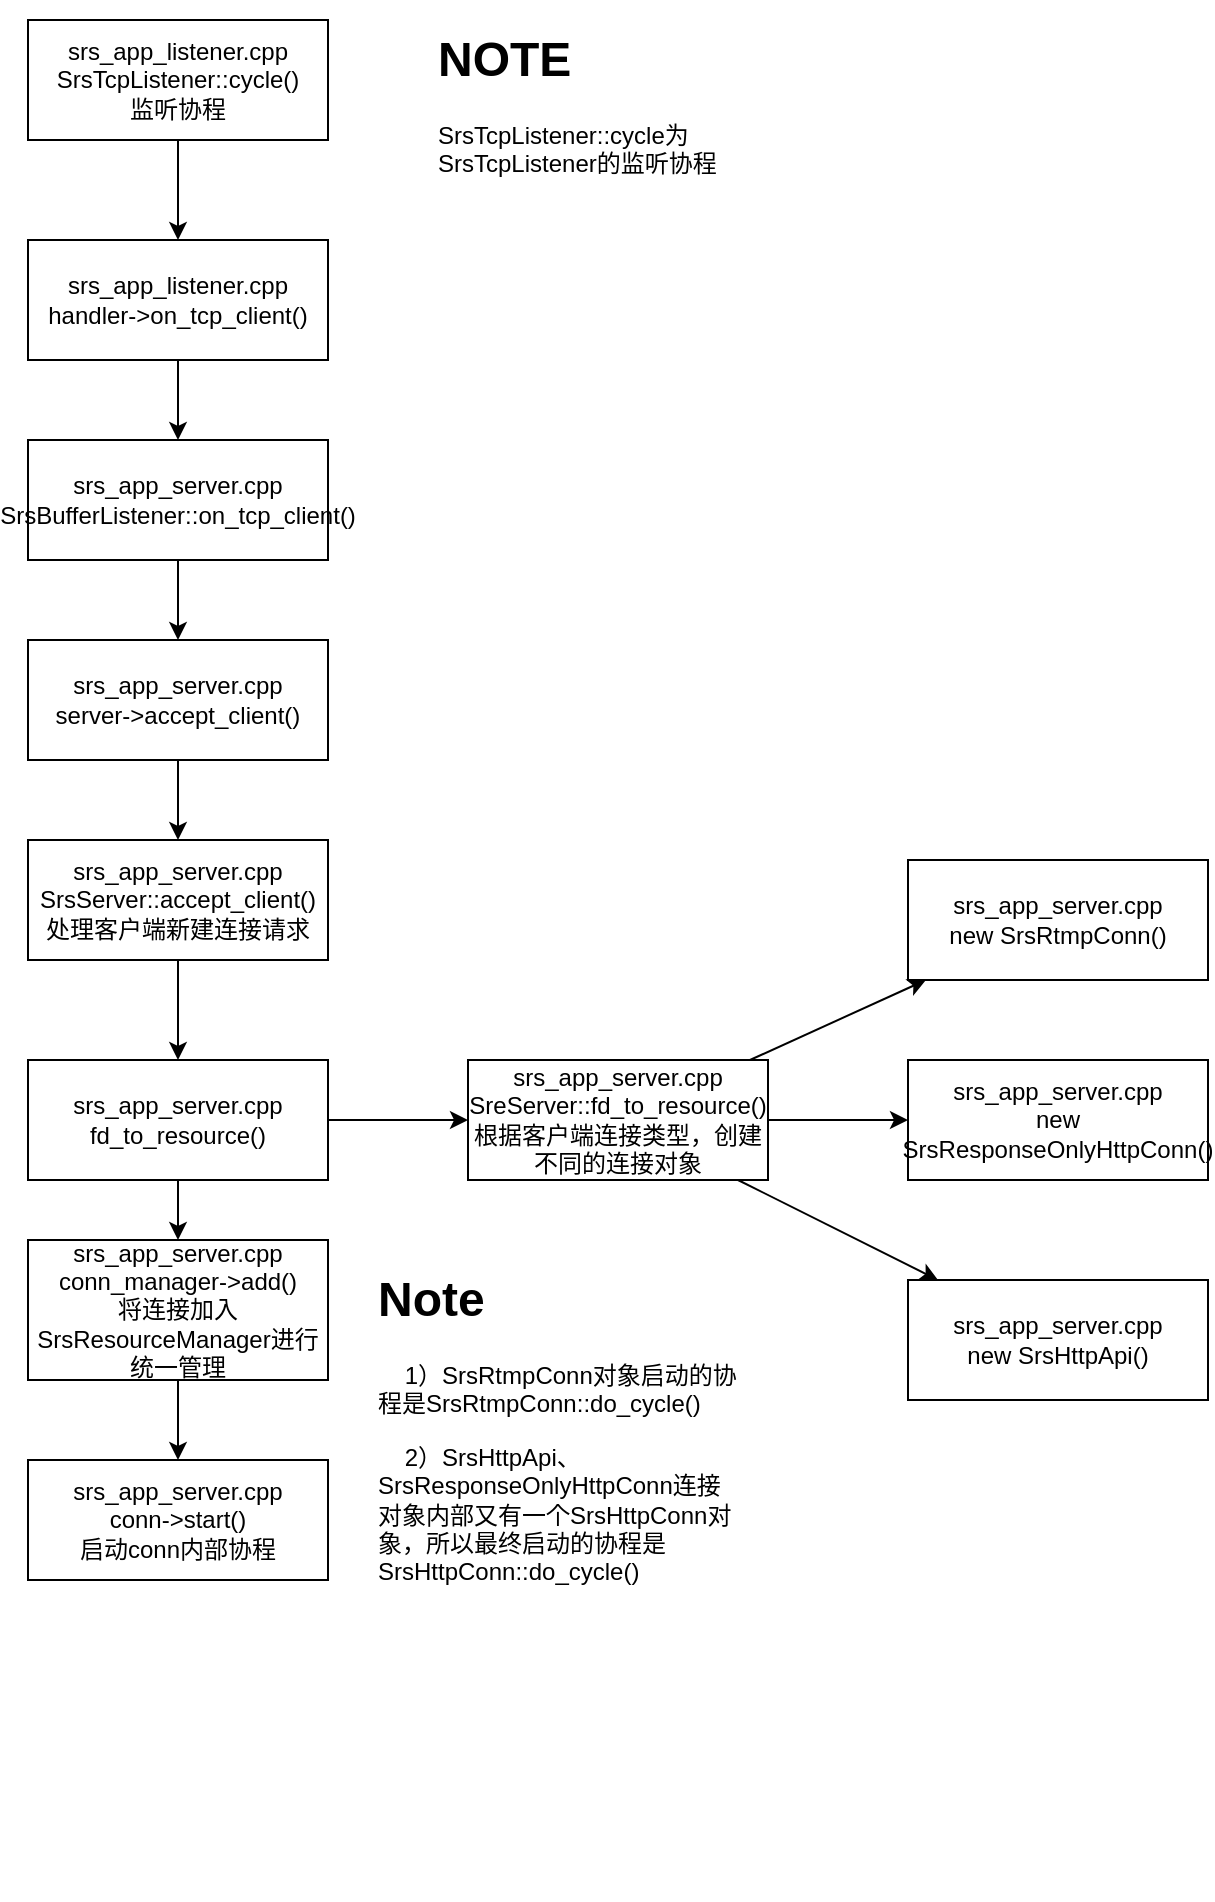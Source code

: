 <mxfile>
    <diagram id="6lbbsvoamwS8KPAw1A84" name="Page-1">
        <mxGraphModel dx="1056" dy="619" grid="1" gridSize="10" guides="1" tooltips="1" connect="1" arrows="1" fold="1" page="1" pageScale="1" pageWidth="850" pageHeight="1100" math="0" shadow="0">
            <root>
                <mxCell id="0"/>
                <mxCell id="1" parent="0"/>
                <mxCell id="5" value="" style="edgeStyle=none;html=1;" parent="1" source="2" target="4" edge="1">
                    <mxGeometry relative="1" as="geometry"/>
                </mxCell>
                <mxCell id="2" value="srs_app_listener.cpp&lt;br&gt;SrsTcpListener::cycle()&lt;br&gt;监听协程" style="rounded=0;whiteSpace=wrap;html=1;" parent="1" vertex="1">
                    <mxGeometry x="170" y="70" width="150" height="60" as="geometry"/>
                </mxCell>
                <mxCell id="3" value="&lt;h1&gt;NOTE&lt;/h1&gt;&lt;p&gt;SrsTcpListener::cycle为SrsTcpListener的监听协程&lt;/p&gt;" style="text;html=1;strokeColor=none;fillColor=none;spacing=5;spacingTop=-20;whiteSpace=wrap;overflow=hidden;rounded=0;" parent="1" vertex="1">
                    <mxGeometry x="370" y="70" width="150" height="120" as="geometry"/>
                </mxCell>
                <mxCell id="7" value="" style="edgeStyle=none;html=1;" parent="1" source="4" target="6" edge="1">
                    <mxGeometry relative="1" as="geometry"/>
                </mxCell>
                <mxCell id="4" value="srs_app_listener.cpp&lt;br&gt;handler-&amp;gt;on_tcp_client()" style="rounded=0;whiteSpace=wrap;html=1;" parent="1" vertex="1">
                    <mxGeometry x="170" y="180" width="150" height="60" as="geometry"/>
                </mxCell>
                <mxCell id="9" value="" style="edgeStyle=none;html=1;" parent="1" source="6" target="8" edge="1">
                    <mxGeometry relative="1" as="geometry"/>
                </mxCell>
                <mxCell id="6" value="srs_app_server.cpp&lt;br&gt;SrsBufferListener::on_tcp_client()" style="rounded=0;whiteSpace=wrap;html=1;" parent="1" vertex="1">
                    <mxGeometry x="170" y="280" width="150" height="60" as="geometry"/>
                </mxCell>
                <mxCell id="11" value="" style="edgeStyle=none;html=1;" parent="1" source="8" target="10" edge="1">
                    <mxGeometry relative="1" as="geometry"/>
                </mxCell>
                <mxCell id="8" value="srs_app_server.cpp&lt;br&gt;server-&amp;gt;accept_client()" style="rounded=0;whiteSpace=wrap;html=1;" parent="1" vertex="1">
                    <mxGeometry x="170" y="380" width="150" height="60" as="geometry"/>
                </mxCell>
                <mxCell id="13" value="" style="edgeStyle=none;html=1;" parent="1" source="10" target="12" edge="1">
                    <mxGeometry relative="1" as="geometry"/>
                </mxCell>
                <mxCell id="10" value="srs_app_server.cpp&lt;br&gt;SrsServer::accept_client()&lt;br&gt;处理客户端新建连接请求" style="rounded=0;whiteSpace=wrap;html=1;" parent="1" vertex="1">
                    <mxGeometry x="170" y="480" width="150" height="60" as="geometry"/>
                </mxCell>
                <mxCell id="15" value="" style="edgeStyle=none;html=1;" parent="1" source="12" target="14" edge="1">
                    <mxGeometry relative="1" as="geometry"/>
                </mxCell>
                <mxCell id="20" value="" style="edgeStyle=none;html=1;" parent="1" source="12" target="19" edge="1">
                    <mxGeometry relative="1" as="geometry">
                        <Array as="points">
                            <mxPoint x="340" y="620"/>
                        </Array>
                    </mxGeometry>
                </mxCell>
                <mxCell id="12" value="srs_app_server.cpp&lt;br&gt;fd_to_resource()" style="rounded=0;whiteSpace=wrap;html=1;" parent="1" vertex="1">
                    <mxGeometry x="170" y="590" width="150" height="60" as="geometry"/>
                </mxCell>
                <mxCell id="17" value="" style="edgeStyle=none;html=1;" parent="1" source="14" target="16" edge="1">
                    <mxGeometry relative="1" as="geometry"/>
                </mxCell>
                <mxCell id="14" value="srs_app_server.cpp&lt;br&gt;conn_manager-&amp;gt;add()&lt;br&gt;将连接加入SrsResourceManager进行统一管理" style="rounded=0;whiteSpace=wrap;html=1;" parent="1" vertex="1">
                    <mxGeometry x="170" y="680" width="150" height="70" as="geometry"/>
                </mxCell>
                <mxCell id="16" value="srs_app_server.cpp&lt;br&gt;conn-&amp;gt;start()&lt;br&gt;启动conn内部协程" style="rounded=0;whiteSpace=wrap;html=1;" parent="1" vertex="1">
                    <mxGeometry x="170" y="790" width="150" height="60" as="geometry"/>
                </mxCell>
                <mxCell id="22" value="" style="edgeStyle=none;html=1;" parent="1" source="19" target="21" edge="1">
                    <mxGeometry relative="1" as="geometry">
                        <mxPoint x="510" y="1070" as="targetPoint"/>
                    </mxGeometry>
                </mxCell>
                <mxCell id="24" value="" style="edgeStyle=none;html=1;" parent="1" source="19" target="23" edge="1">
                    <mxGeometry relative="1" as="geometry"/>
                </mxCell>
                <mxCell id="26" value="" style="edgeStyle=none;html=1;" parent="1" source="19" target="25" edge="1">
                    <mxGeometry relative="1" as="geometry"/>
                </mxCell>
                <mxCell id="19" value="srs_app_server.cpp&lt;br&gt;SreServer::fd_to_resource()&lt;br&gt;根据客户端连接类型，创建不同的连接对象" style="rounded=0;whiteSpace=wrap;html=1;" parent="1" vertex="1">
                    <mxGeometry x="390" y="590" width="150" height="60" as="geometry"/>
                </mxCell>
                <mxCell id="21" value="srs_app_server.cpp&lt;br&gt;new SrsRtmpConn()" style="rounded=0;whiteSpace=wrap;html=1;" parent="1" vertex="1">
                    <mxGeometry x="610" y="490" width="150" height="60" as="geometry"/>
                </mxCell>
                <mxCell id="23" value="srs_app_server.cpp&lt;br&gt;new SrsHttpApi()" style="rounded=0;whiteSpace=wrap;html=1;" parent="1" vertex="1">
                    <mxGeometry x="610" y="700" width="150" height="60" as="geometry"/>
                </mxCell>
                <mxCell id="25" value="srs_app_server.cpp&lt;br&gt;new SrsResponseOnlyHttpConn()" style="rounded=0;whiteSpace=wrap;html=1;" parent="1" vertex="1">
                    <mxGeometry x="610" y="590" width="150" height="60" as="geometry"/>
                </mxCell>
                <mxCell id="27" value="&lt;h1&gt;Note&lt;/h1&gt;&lt;p&gt;&amp;nbsp; &lt;font style=&quot;font-size: 12px;&quot;&gt;&amp;nbsp;&amp;nbsp;&lt;/font&gt;&lt;font style=&quot;font-size: 12px;&quot;&gt;1）SrsRtmpConn对象启动的协程是SrsRtmpConn::do_cycle()&lt;/font&gt;&lt;/p&gt;&lt;p&gt;&lt;font style=&quot;font-size: 12px;&quot;&gt;&amp;nbsp; &amp;nbsp; 2）SrsHttpApi、SrsResponseOnlyHttpConn连接对象内部又有一个SrsHttpConn对象，&lt;/font&gt;&lt;span style=&quot;background-color: initial;&quot;&gt;所以最终启动的协程是SrsHttpConn::do_cycle()&lt;/span&gt;&lt;/p&gt;" style="text;html=1;strokeColor=none;fillColor=none;spacing=5;spacingTop=-20;whiteSpace=wrap;overflow=hidden;rounded=0;" vertex="1" parent="1">
                    <mxGeometry x="340" y="690" width="190" height="320" as="geometry"/>
                </mxCell>
            </root>
        </mxGraphModel>
    </diagram>
</mxfile>